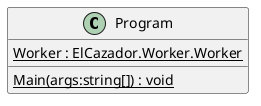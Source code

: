 @startuml
class Program {
    {static} Worker : ElCazador.Worker.Worker
    {static} Main(args:string[]) : void
}
@enduml
